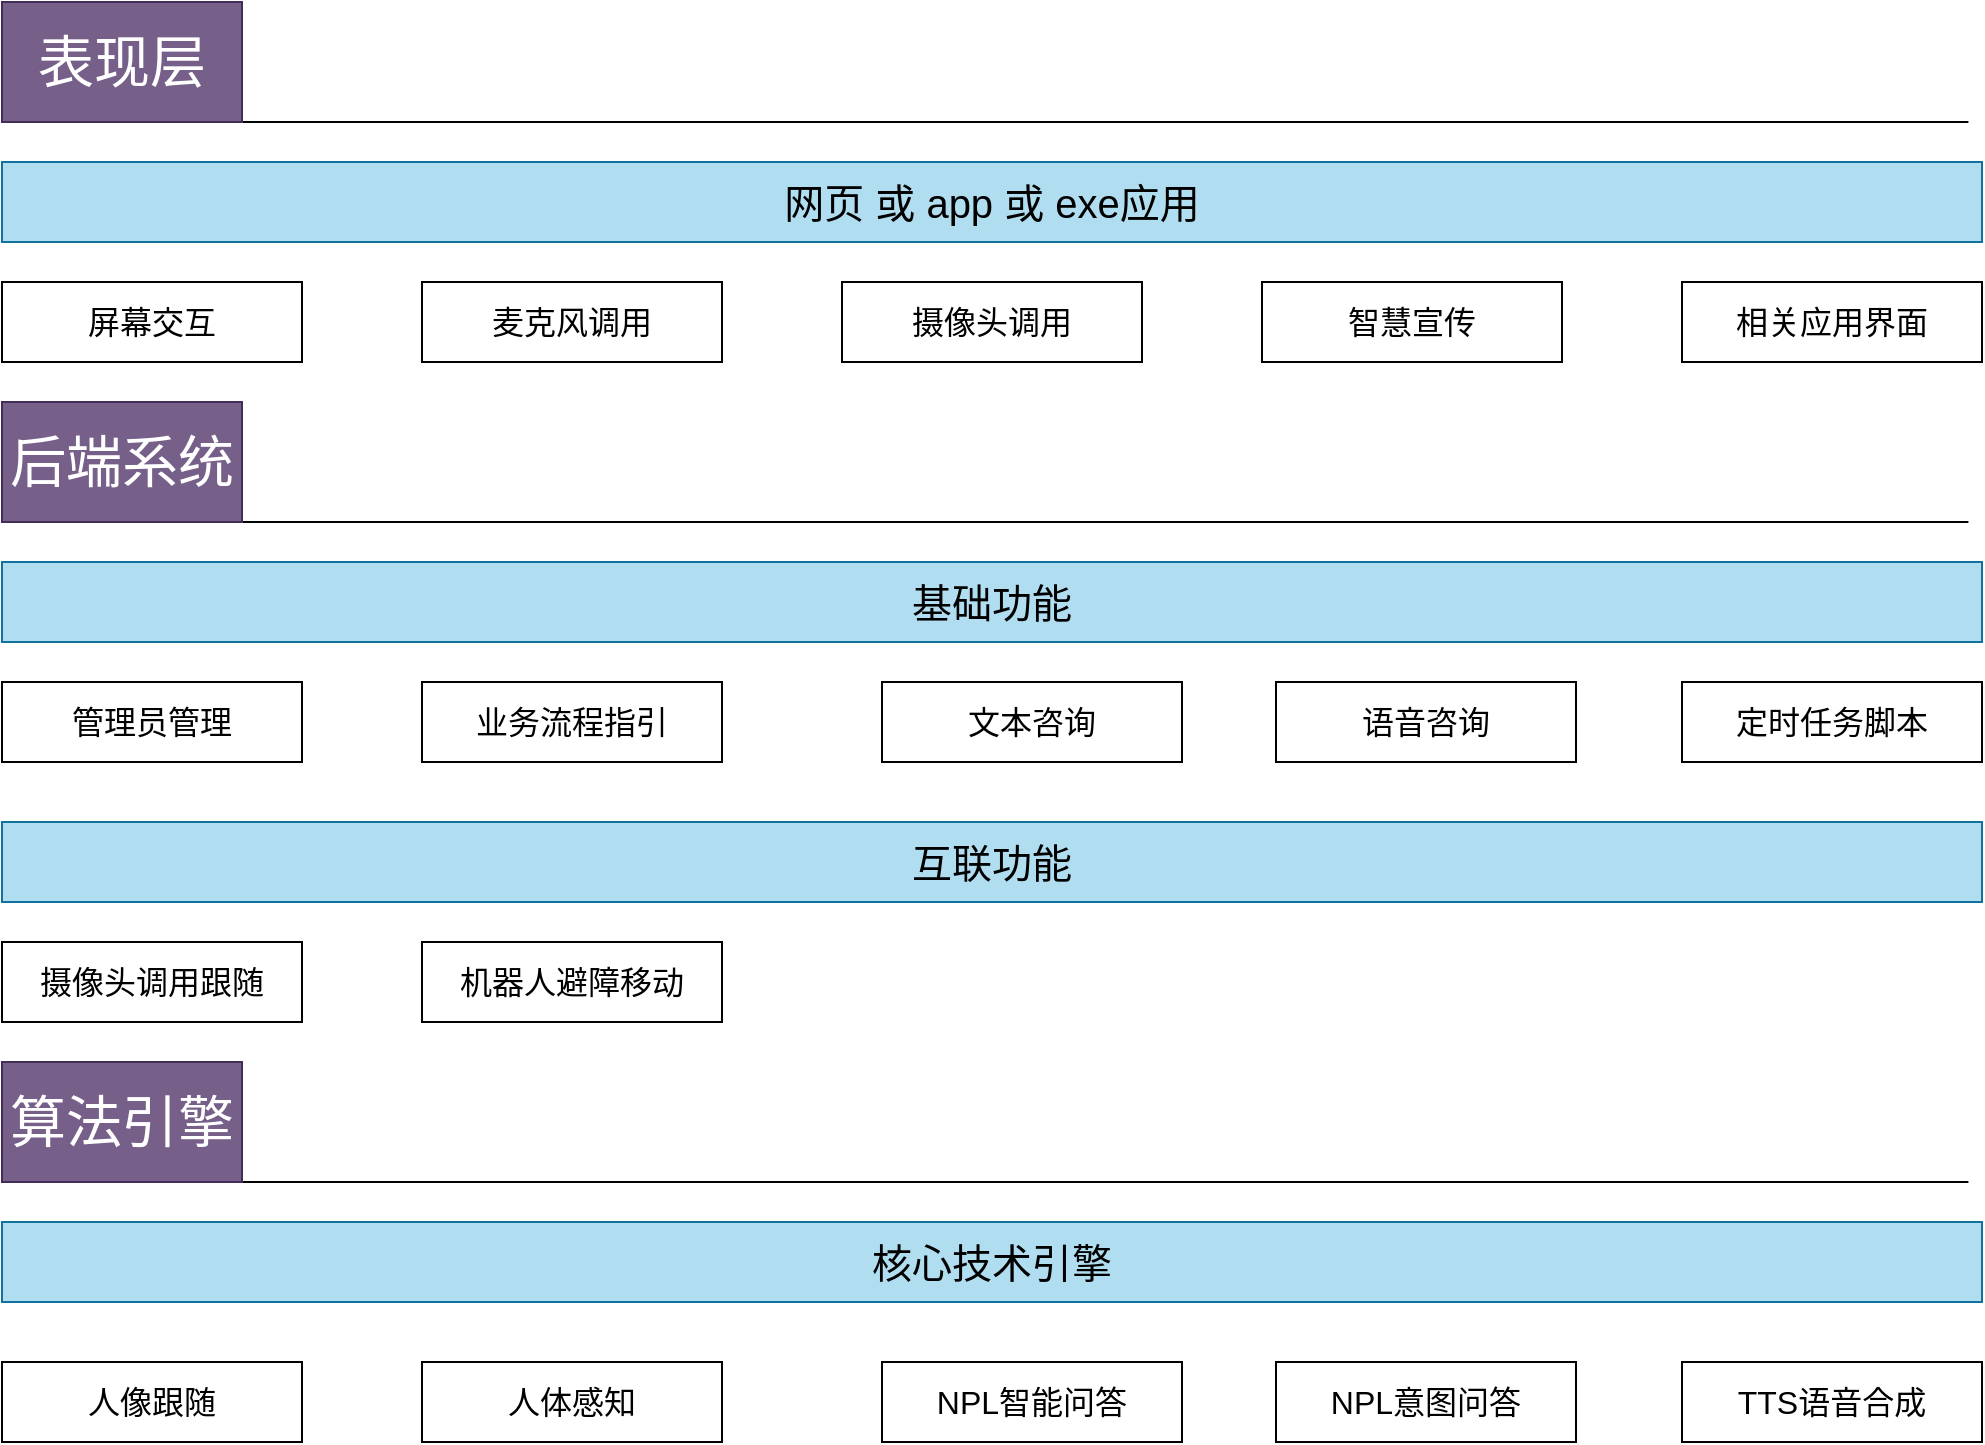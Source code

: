 <mxfile version="21.5.0" type="github">
  <diagram name="第 1 页" id="WTKTk7fBh8yMC817AvO8">
    <mxGraphModel dx="1235" dy="646" grid="1" gridSize="10" guides="1" tooltips="1" connect="1" arrows="1" fold="1" page="1" pageScale="1" pageWidth="827" pageHeight="1169" math="0" shadow="0">
      <root>
        <mxCell id="0" />
        <mxCell id="1" parent="0" />
        <mxCell id="PzNYTrcDjEHrP_zN51f8-2" value="" style="endArrow=none;html=1;rounded=0;exitX=1;exitY=0.75;exitDx=0;exitDy=0;" parent="1" edge="1">
          <mxGeometry width="50" height="50" relative="1" as="geometry">
            <mxPoint x="160" y="120" as="sourcePoint" />
            <mxPoint x="1023.2" y="120" as="targetPoint" />
          </mxGeometry>
        </mxCell>
        <mxCell id="PzNYTrcDjEHrP_zN51f8-9" value="&lt;font style=&quot;font-size: 28px;&quot;&gt;表现层&lt;/font&gt;" style="rounded=0;whiteSpace=wrap;html=1;fillColor=#76608a;fontColor=#ffffff;strokeColor=#432D57;" parent="1" vertex="1">
          <mxGeometry x="40" y="60" width="120" height="60" as="geometry" />
        </mxCell>
        <mxCell id="PzNYTrcDjEHrP_zN51f8-10" value="&lt;font style=&quot;font-size: 20px;&quot;&gt;网页 或 app 或 exe应用&lt;/font&gt;" style="rounded=0;whiteSpace=wrap;html=1;fillColor=#b1ddf0;strokeColor=#10739e;" parent="1" vertex="1">
          <mxGeometry x="40" y="140" width="990" height="40" as="geometry" />
        </mxCell>
        <mxCell id="LzT-6DZjkovwM5J-d2x3-1" value="&lt;font style=&quot;font-size: 16px;&quot;&gt;屏幕交互&lt;/font&gt;" style="rounded=0;whiteSpace=wrap;html=1;" parent="1" vertex="1">
          <mxGeometry x="40" y="200" width="150" height="40" as="geometry" />
        </mxCell>
        <mxCell id="LzT-6DZjkovwM5J-d2x3-3" value="&lt;font style=&quot;font-size: 16px;&quot;&gt;摄像头调用&lt;/font&gt;" style="rounded=0;whiteSpace=wrap;html=1;" parent="1" vertex="1">
          <mxGeometry x="460" y="200" width="150" height="40" as="geometry" />
        </mxCell>
        <mxCell id="LzT-6DZjkovwM5J-d2x3-5" value="&lt;font style=&quot;font-size: 16px;&quot;&gt;麦克风调用&lt;/font&gt;" style="rounded=0;whiteSpace=wrap;html=1;" parent="1" vertex="1">
          <mxGeometry x="250" y="200" width="150" height="40" as="geometry" />
        </mxCell>
        <mxCell id="DVf-6SH-_uhxbKqe3dZi-1" value="&lt;span style=&quot;font-size: 16px;&quot;&gt;智慧宣传&lt;/span&gt;" style="rounded=0;whiteSpace=wrap;html=1;" vertex="1" parent="1">
          <mxGeometry x="670" y="200" width="150" height="40" as="geometry" />
        </mxCell>
        <mxCell id="DVf-6SH-_uhxbKqe3dZi-2" value="&lt;span style=&quot;font-size: 16px;&quot;&gt;相关应用界面&lt;/span&gt;" style="rounded=0;whiteSpace=wrap;html=1;" vertex="1" parent="1">
          <mxGeometry x="880" y="200" width="150" height="40" as="geometry" />
        </mxCell>
        <mxCell id="DVf-6SH-_uhxbKqe3dZi-6" value="" style="endArrow=none;html=1;rounded=0;exitX=1;exitY=0.75;exitDx=0;exitDy=0;" edge="1" parent="1">
          <mxGeometry width="50" height="50" relative="1" as="geometry">
            <mxPoint x="160" y="320" as="sourcePoint" />
            <mxPoint x="1023.2" y="320" as="targetPoint" />
          </mxGeometry>
        </mxCell>
        <mxCell id="DVf-6SH-_uhxbKqe3dZi-7" value="&lt;font style=&quot;font-size: 28px;&quot;&gt;后端系统&lt;/font&gt;" style="rounded=0;whiteSpace=wrap;html=1;fillColor=#76608a;fontColor=#ffffff;strokeColor=#432D57;" vertex="1" parent="1">
          <mxGeometry x="40" y="260" width="120" height="60" as="geometry" />
        </mxCell>
        <mxCell id="DVf-6SH-_uhxbKqe3dZi-8" value="&lt;font style=&quot;font-size: 20px;&quot;&gt;基础功能&lt;/font&gt;" style="rounded=0;whiteSpace=wrap;html=1;fillColor=#b1ddf0;strokeColor=#10739e;" vertex="1" parent="1">
          <mxGeometry x="40" y="340" width="990" height="40" as="geometry" />
        </mxCell>
        <mxCell id="DVf-6SH-_uhxbKqe3dZi-9" value="&lt;font style=&quot;font-size: 16px;&quot;&gt;管理员管理&lt;/font&gt;" style="rounded=0;whiteSpace=wrap;html=1;" vertex="1" parent="1">
          <mxGeometry x="40" y="400" width="150" height="40" as="geometry" />
        </mxCell>
        <mxCell id="DVf-6SH-_uhxbKqe3dZi-10" value="&lt;font style=&quot;font-size: 16px;&quot;&gt;业务流程指引&lt;/font&gt;" style="rounded=0;whiteSpace=wrap;html=1;" vertex="1" parent="1">
          <mxGeometry x="250" y="400" width="150" height="40" as="geometry" />
        </mxCell>
        <mxCell id="DVf-6SH-_uhxbKqe3dZi-13" value="&lt;font style=&quot;font-size: 16px;&quot;&gt;文本咨询&lt;/font&gt;" style="rounded=0;whiteSpace=wrap;html=1;" vertex="1" parent="1">
          <mxGeometry x="480" y="400" width="150" height="40" as="geometry" />
        </mxCell>
        <mxCell id="DVf-6SH-_uhxbKqe3dZi-14" value="&lt;font style=&quot;font-size: 16px;&quot;&gt;定时任务脚本&lt;/font&gt;" style="rounded=0;whiteSpace=wrap;html=1;" vertex="1" parent="1">
          <mxGeometry x="880" y="400" width="150" height="40" as="geometry" />
        </mxCell>
        <mxCell id="DVf-6SH-_uhxbKqe3dZi-15" value="&lt;font style=&quot;font-size: 20px;&quot;&gt;互联功能&lt;/font&gt;" style="rounded=0;whiteSpace=wrap;html=1;fillColor=#b1ddf0;strokeColor=#10739e;" vertex="1" parent="1">
          <mxGeometry x="40" y="470" width="990" height="40" as="geometry" />
        </mxCell>
        <mxCell id="DVf-6SH-_uhxbKqe3dZi-16" value="&lt;font style=&quot;font-size: 16px;&quot;&gt;语音咨询&lt;/font&gt;" style="rounded=0;whiteSpace=wrap;html=1;" vertex="1" parent="1">
          <mxGeometry x="677" y="400" width="150" height="40" as="geometry" />
        </mxCell>
        <mxCell id="DVf-6SH-_uhxbKqe3dZi-17" value="&lt;span style=&quot;font-size: 16px;&quot;&gt;摄像头调用跟随&lt;/span&gt;" style="rounded=0;whiteSpace=wrap;html=1;" vertex="1" parent="1">
          <mxGeometry x="40" y="530" width="150" height="40" as="geometry" />
        </mxCell>
        <mxCell id="DVf-6SH-_uhxbKqe3dZi-18" value="&lt;span style=&quot;font-size: 16px;&quot;&gt;机器人避障移动&lt;/span&gt;" style="rounded=0;whiteSpace=wrap;html=1;" vertex="1" parent="1">
          <mxGeometry x="250" y="530" width="150" height="40" as="geometry" />
        </mxCell>
        <mxCell id="DVf-6SH-_uhxbKqe3dZi-21" value="" style="endArrow=none;html=1;rounded=0;exitX=1;exitY=0.75;exitDx=0;exitDy=0;" edge="1" parent="1">
          <mxGeometry width="50" height="50" relative="1" as="geometry">
            <mxPoint x="160" y="650" as="sourcePoint" />
            <mxPoint x="1023.2" y="650" as="targetPoint" />
          </mxGeometry>
        </mxCell>
        <mxCell id="DVf-6SH-_uhxbKqe3dZi-22" value="&lt;font style=&quot;font-size: 20px;&quot;&gt;核心技术引擎&lt;/font&gt;" style="rounded=0;whiteSpace=wrap;html=1;fillColor=#b1ddf0;strokeColor=#10739e;" vertex="1" parent="1">
          <mxGeometry x="40" y="670" width="990" height="40" as="geometry" />
        </mxCell>
        <mxCell id="DVf-6SH-_uhxbKqe3dZi-26" value="&lt;font style=&quot;font-size: 28px;&quot;&gt;算法引擎&lt;/font&gt;" style="rounded=0;whiteSpace=wrap;html=1;fillColor=#76608a;fontColor=#ffffff;strokeColor=#432D57;" vertex="1" parent="1">
          <mxGeometry x="40" y="590" width="120" height="60" as="geometry" />
        </mxCell>
        <mxCell id="DVf-6SH-_uhxbKqe3dZi-27" value="&lt;span style=&quot;font-size: 16px;&quot;&gt;人像跟随&lt;/span&gt;" style="rounded=0;whiteSpace=wrap;html=1;" vertex="1" parent="1">
          <mxGeometry x="40" y="740" width="150" height="40" as="geometry" />
        </mxCell>
        <mxCell id="DVf-6SH-_uhxbKqe3dZi-28" value="&lt;span style=&quot;font-size: 16px;&quot;&gt;人体感知&lt;/span&gt;" style="rounded=0;whiteSpace=wrap;html=1;" vertex="1" parent="1">
          <mxGeometry x="250" y="740" width="150" height="40" as="geometry" />
        </mxCell>
        <mxCell id="DVf-6SH-_uhxbKqe3dZi-29" value="&lt;span style=&quot;font-size: 16px;&quot;&gt;NPL智能问答&lt;/span&gt;" style="rounded=0;whiteSpace=wrap;html=1;" vertex="1" parent="1">
          <mxGeometry x="480" y="740" width="150" height="40" as="geometry" />
        </mxCell>
        <mxCell id="DVf-6SH-_uhxbKqe3dZi-30" value="&lt;span style=&quot;font-size: 16px;&quot;&gt;NPL意图问答&lt;/span&gt;" style="rounded=0;whiteSpace=wrap;html=1;" vertex="1" parent="1">
          <mxGeometry x="677" y="740" width="150" height="40" as="geometry" />
        </mxCell>
        <mxCell id="DVf-6SH-_uhxbKqe3dZi-31" value="&lt;span style=&quot;font-size: 16px;&quot;&gt;TTS语音合成&lt;/span&gt;" style="rounded=0;whiteSpace=wrap;html=1;" vertex="1" parent="1">
          <mxGeometry x="880" y="740" width="150" height="40" as="geometry" />
        </mxCell>
      </root>
    </mxGraphModel>
  </diagram>
</mxfile>
